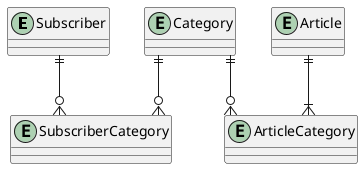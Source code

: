 @startuml
'https://plantuml.com/ie-diagram

skinparam linetype ortho

Entity Subscriber{
}

Entity SubscriberCategory

Entity Category{
}

Entity Article{
}

Entity ArticleCategory{
}


Subscriber ||--o{ SubscriberCategory
Category ||--o{ SubscriberCategory

Article ||--|{ ArticleCategory
Category ||--o{ ArticleCategory


@enduml
